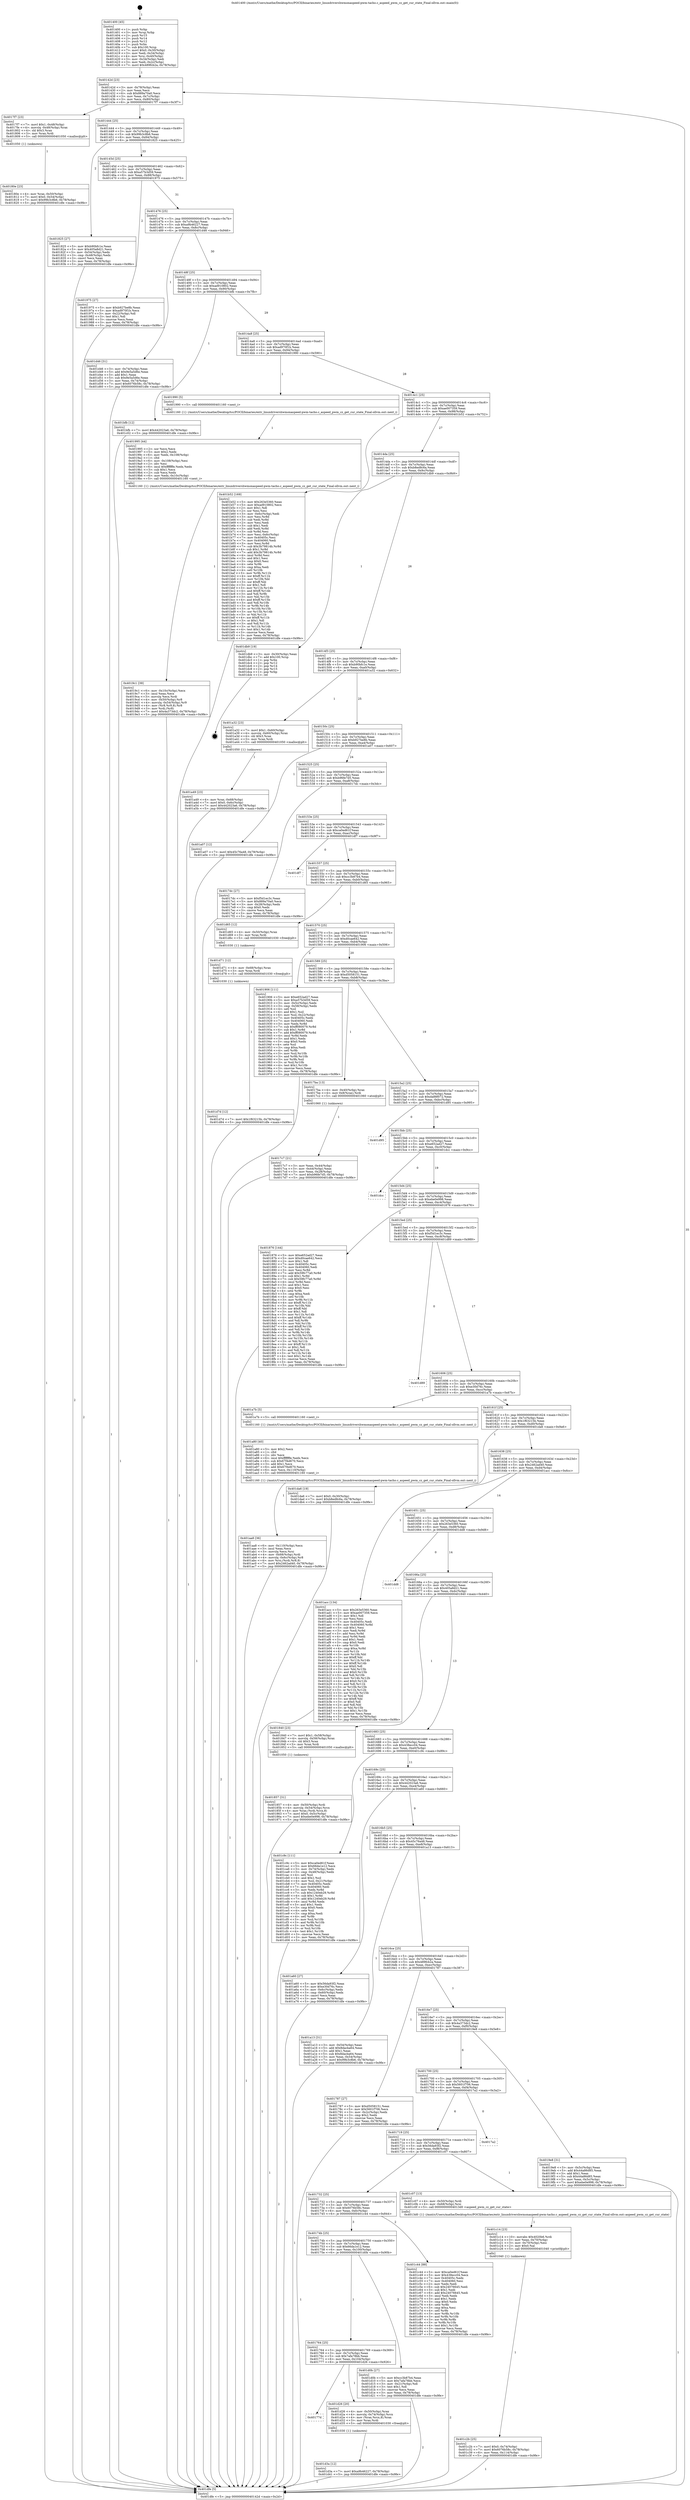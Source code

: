 digraph "0x401400" {
  label = "0x401400 (/mnt/c/Users/mathe/Desktop/tcc/POCII/binaries/extr_linuxdrivershwmonaspeed-pwm-tacho.c_aspeed_pwm_cz_get_cur_state_Final-ollvm.out::main(0))"
  labelloc = "t"
  node[shape=record]

  Entry [label="",width=0.3,height=0.3,shape=circle,fillcolor=black,style=filled]
  "0x40142d" [label="{
     0x40142d [23]\l
     | [instrs]\l
     &nbsp;&nbsp;0x40142d \<+3\>: mov -0x78(%rbp),%eax\l
     &nbsp;&nbsp;0x401430 \<+2\>: mov %eax,%ecx\l
     &nbsp;&nbsp;0x401432 \<+6\>: sub $0x889a70a0,%ecx\l
     &nbsp;&nbsp;0x401438 \<+3\>: mov %eax,-0x7c(%rbp)\l
     &nbsp;&nbsp;0x40143b \<+3\>: mov %ecx,-0x80(%rbp)\l
     &nbsp;&nbsp;0x40143e \<+6\>: je 00000000004017f7 \<main+0x3f7\>\l
  }"]
  "0x4017f7" [label="{
     0x4017f7 [23]\l
     | [instrs]\l
     &nbsp;&nbsp;0x4017f7 \<+7\>: movl $0x1,-0x48(%rbp)\l
     &nbsp;&nbsp;0x4017fe \<+4\>: movslq -0x48(%rbp),%rax\l
     &nbsp;&nbsp;0x401802 \<+4\>: shl $0x3,%rax\l
     &nbsp;&nbsp;0x401806 \<+3\>: mov %rax,%rdi\l
     &nbsp;&nbsp;0x401809 \<+5\>: call 0000000000401050 \<malloc@plt\>\l
     | [calls]\l
     &nbsp;&nbsp;0x401050 \{1\} (unknown)\l
  }"]
  "0x401444" [label="{
     0x401444 [25]\l
     | [instrs]\l
     &nbsp;&nbsp;0x401444 \<+5\>: jmp 0000000000401449 \<main+0x49\>\l
     &nbsp;&nbsp;0x401449 \<+3\>: mov -0x7c(%rbp),%eax\l
     &nbsp;&nbsp;0x40144c \<+5\>: sub $0x99b3c8b6,%eax\l
     &nbsp;&nbsp;0x401451 \<+6\>: mov %eax,-0x84(%rbp)\l
     &nbsp;&nbsp;0x401457 \<+6\>: je 0000000000401825 \<main+0x425\>\l
  }"]
  Exit [label="",width=0.3,height=0.3,shape=circle,fillcolor=black,style=filled,peripheries=2]
  "0x401825" [label="{
     0x401825 [27]\l
     | [instrs]\l
     &nbsp;&nbsp;0x401825 \<+5\>: mov $0xb90bfc1e,%eax\l
     &nbsp;&nbsp;0x40182a \<+5\>: mov $0x405a8d21,%ecx\l
     &nbsp;&nbsp;0x40182f \<+3\>: mov -0x54(%rbp),%edx\l
     &nbsp;&nbsp;0x401832 \<+3\>: cmp -0x48(%rbp),%edx\l
     &nbsp;&nbsp;0x401835 \<+3\>: cmovl %ecx,%eax\l
     &nbsp;&nbsp;0x401838 \<+3\>: mov %eax,-0x78(%rbp)\l
     &nbsp;&nbsp;0x40183b \<+5\>: jmp 0000000000401dfe \<main+0x9fe\>\l
  }"]
  "0x40145d" [label="{
     0x40145d [25]\l
     | [instrs]\l
     &nbsp;&nbsp;0x40145d \<+5\>: jmp 0000000000401462 \<main+0x62\>\l
     &nbsp;&nbsp;0x401462 \<+3\>: mov -0x7c(%rbp),%eax\l
     &nbsp;&nbsp;0x401465 \<+5\>: sub $0xa57b3d59,%eax\l
     &nbsp;&nbsp;0x40146a \<+6\>: mov %eax,-0x88(%rbp)\l
     &nbsp;&nbsp;0x401470 \<+6\>: je 0000000000401975 \<main+0x575\>\l
  }"]
  "0x401d7d" [label="{
     0x401d7d [12]\l
     | [instrs]\l
     &nbsp;&nbsp;0x401d7d \<+7\>: movl $0x1f63215b,-0x78(%rbp)\l
     &nbsp;&nbsp;0x401d84 \<+5\>: jmp 0000000000401dfe \<main+0x9fe\>\l
  }"]
  "0x401975" [label="{
     0x401975 [27]\l
     | [instrs]\l
     &nbsp;&nbsp;0x401975 \<+5\>: mov $0xb927be8b,%eax\l
     &nbsp;&nbsp;0x40197a \<+5\>: mov $0xad970f1b,%ecx\l
     &nbsp;&nbsp;0x40197f \<+3\>: mov -0x22(%rbp),%dl\l
     &nbsp;&nbsp;0x401982 \<+3\>: test $0x1,%dl\l
     &nbsp;&nbsp;0x401985 \<+3\>: cmovne %ecx,%eax\l
     &nbsp;&nbsp;0x401988 \<+3\>: mov %eax,-0x78(%rbp)\l
     &nbsp;&nbsp;0x40198b \<+5\>: jmp 0000000000401dfe \<main+0x9fe\>\l
  }"]
  "0x401476" [label="{
     0x401476 [25]\l
     | [instrs]\l
     &nbsp;&nbsp;0x401476 \<+5\>: jmp 000000000040147b \<main+0x7b\>\l
     &nbsp;&nbsp;0x40147b \<+3\>: mov -0x7c(%rbp),%eax\l
     &nbsp;&nbsp;0x40147e \<+5\>: sub $0xa9b46227,%eax\l
     &nbsp;&nbsp;0x401483 \<+6\>: mov %eax,-0x8c(%rbp)\l
     &nbsp;&nbsp;0x401489 \<+6\>: je 0000000000401d46 \<main+0x946\>\l
  }"]
  "0x401d71" [label="{
     0x401d71 [12]\l
     | [instrs]\l
     &nbsp;&nbsp;0x401d71 \<+4\>: mov -0x68(%rbp),%rax\l
     &nbsp;&nbsp;0x401d75 \<+3\>: mov %rax,%rdi\l
     &nbsp;&nbsp;0x401d78 \<+5\>: call 0000000000401030 \<free@plt\>\l
     | [calls]\l
     &nbsp;&nbsp;0x401030 \{1\} (unknown)\l
  }"]
  "0x401d46" [label="{
     0x401d46 [31]\l
     | [instrs]\l
     &nbsp;&nbsp;0x401d46 \<+3\>: mov -0x74(%rbp),%eax\l
     &nbsp;&nbsp;0x401d49 \<+5\>: add $0x9e5a5d6e,%eax\l
     &nbsp;&nbsp;0x401d4e \<+3\>: add $0x1,%eax\l
     &nbsp;&nbsp;0x401d51 \<+5\>: sub $0x9e5a5d6e,%eax\l
     &nbsp;&nbsp;0x401d56 \<+3\>: mov %eax,-0x74(%rbp)\l
     &nbsp;&nbsp;0x401d59 \<+7\>: movl $0x6076b58c,-0x78(%rbp)\l
     &nbsp;&nbsp;0x401d60 \<+5\>: jmp 0000000000401dfe \<main+0x9fe\>\l
  }"]
  "0x40148f" [label="{
     0x40148f [25]\l
     | [instrs]\l
     &nbsp;&nbsp;0x40148f \<+5\>: jmp 0000000000401494 \<main+0x94\>\l
     &nbsp;&nbsp;0x401494 \<+3\>: mov -0x7c(%rbp),%eax\l
     &nbsp;&nbsp;0x401497 \<+5\>: sub $0xad910802,%eax\l
     &nbsp;&nbsp;0x40149c \<+6\>: mov %eax,-0x90(%rbp)\l
     &nbsp;&nbsp;0x4014a2 \<+6\>: je 0000000000401bfb \<main+0x7fb\>\l
  }"]
  "0x401d3a" [label="{
     0x401d3a [12]\l
     | [instrs]\l
     &nbsp;&nbsp;0x401d3a \<+7\>: movl $0xa9b46227,-0x78(%rbp)\l
     &nbsp;&nbsp;0x401d41 \<+5\>: jmp 0000000000401dfe \<main+0x9fe\>\l
  }"]
  "0x401bfb" [label="{
     0x401bfb [12]\l
     | [instrs]\l
     &nbsp;&nbsp;0x401bfb \<+7\>: movl $0x442023a6,-0x78(%rbp)\l
     &nbsp;&nbsp;0x401c02 \<+5\>: jmp 0000000000401dfe \<main+0x9fe\>\l
  }"]
  "0x4014a8" [label="{
     0x4014a8 [25]\l
     | [instrs]\l
     &nbsp;&nbsp;0x4014a8 \<+5\>: jmp 00000000004014ad \<main+0xad\>\l
     &nbsp;&nbsp;0x4014ad \<+3\>: mov -0x7c(%rbp),%eax\l
     &nbsp;&nbsp;0x4014b0 \<+5\>: sub $0xad970f1b,%eax\l
     &nbsp;&nbsp;0x4014b5 \<+6\>: mov %eax,-0x94(%rbp)\l
     &nbsp;&nbsp;0x4014bb \<+6\>: je 0000000000401990 \<main+0x590\>\l
  }"]
  "0x40177d" [label="{
     0x40177d\l
  }", style=dashed]
  "0x401990" [label="{
     0x401990 [5]\l
     | [instrs]\l
     &nbsp;&nbsp;0x401990 \<+5\>: call 0000000000401160 \<next_i\>\l
     | [calls]\l
     &nbsp;&nbsp;0x401160 \{1\} (/mnt/c/Users/mathe/Desktop/tcc/POCII/binaries/extr_linuxdrivershwmonaspeed-pwm-tacho.c_aspeed_pwm_cz_get_cur_state_Final-ollvm.out::next_i)\l
  }"]
  "0x4014c1" [label="{
     0x4014c1 [25]\l
     | [instrs]\l
     &nbsp;&nbsp;0x4014c1 \<+5\>: jmp 00000000004014c6 \<main+0xc6\>\l
     &nbsp;&nbsp;0x4014c6 \<+3\>: mov -0x7c(%rbp),%eax\l
     &nbsp;&nbsp;0x4014c9 \<+5\>: sub $0xae007359,%eax\l
     &nbsp;&nbsp;0x4014ce \<+6\>: mov %eax,-0x98(%rbp)\l
     &nbsp;&nbsp;0x4014d4 \<+6\>: je 0000000000401b52 \<main+0x752\>\l
  }"]
  "0x401d26" [label="{
     0x401d26 [20]\l
     | [instrs]\l
     &nbsp;&nbsp;0x401d26 \<+4\>: mov -0x50(%rbp),%rax\l
     &nbsp;&nbsp;0x401d2a \<+4\>: movslq -0x74(%rbp),%rcx\l
     &nbsp;&nbsp;0x401d2e \<+4\>: mov (%rax,%rcx,8),%rax\l
     &nbsp;&nbsp;0x401d32 \<+3\>: mov %rax,%rdi\l
     &nbsp;&nbsp;0x401d35 \<+5\>: call 0000000000401030 \<free@plt\>\l
     | [calls]\l
     &nbsp;&nbsp;0x401030 \{1\} (unknown)\l
  }"]
  "0x401b52" [label="{
     0x401b52 [169]\l
     | [instrs]\l
     &nbsp;&nbsp;0x401b52 \<+5\>: mov $0x263e5360,%eax\l
     &nbsp;&nbsp;0x401b57 \<+5\>: mov $0xad910802,%ecx\l
     &nbsp;&nbsp;0x401b5c \<+2\>: mov $0x1,%dl\l
     &nbsp;&nbsp;0x401b5e \<+2\>: xor %esi,%esi\l
     &nbsp;&nbsp;0x401b60 \<+3\>: mov -0x6c(%rbp),%edi\l
     &nbsp;&nbsp;0x401b63 \<+3\>: mov %esi,%r8d\l
     &nbsp;&nbsp;0x401b66 \<+3\>: sub %edi,%r8d\l
     &nbsp;&nbsp;0x401b69 \<+2\>: mov %esi,%edi\l
     &nbsp;&nbsp;0x401b6b \<+3\>: sub $0x1,%edi\l
     &nbsp;&nbsp;0x401b6e \<+3\>: add %edi,%r8d\l
     &nbsp;&nbsp;0x401b71 \<+3\>: sub %r8d,%esi\l
     &nbsp;&nbsp;0x401b74 \<+3\>: mov %esi,-0x6c(%rbp)\l
     &nbsp;&nbsp;0x401b77 \<+7\>: mov 0x40405c,%esi\l
     &nbsp;&nbsp;0x401b7e \<+7\>: mov 0x404060,%edi\l
     &nbsp;&nbsp;0x401b85 \<+3\>: mov %esi,%r8d\l
     &nbsp;&nbsp;0x401b88 \<+7\>: sub $0x3b79814b,%r8d\l
     &nbsp;&nbsp;0x401b8f \<+4\>: sub $0x1,%r8d\l
     &nbsp;&nbsp;0x401b93 \<+7\>: add $0x3b79814b,%r8d\l
     &nbsp;&nbsp;0x401b9a \<+4\>: imul %r8d,%esi\l
     &nbsp;&nbsp;0x401b9e \<+3\>: and $0x1,%esi\l
     &nbsp;&nbsp;0x401ba1 \<+3\>: cmp $0x0,%esi\l
     &nbsp;&nbsp;0x401ba4 \<+4\>: sete %r9b\l
     &nbsp;&nbsp;0x401ba8 \<+3\>: cmp $0xa,%edi\l
     &nbsp;&nbsp;0x401bab \<+4\>: setl %r10b\l
     &nbsp;&nbsp;0x401baf \<+3\>: mov %r9b,%r11b\l
     &nbsp;&nbsp;0x401bb2 \<+4\>: xor $0xff,%r11b\l
     &nbsp;&nbsp;0x401bb6 \<+3\>: mov %r10b,%bl\l
     &nbsp;&nbsp;0x401bb9 \<+3\>: xor $0xff,%bl\l
     &nbsp;&nbsp;0x401bbc \<+3\>: xor $0x1,%dl\l
     &nbsp;&nbsp;0x401bbf \<+3\>: mov %r11b,%r14b\l
     &nbsp;&nbsp;0x401bc2 \<+4\>: and $0xff,%r14b\l
     &nbsp;&nbsp;0x401bc6 \<+3\>: and %dl,%r9b\l
     &nbsp;&nbsp;0x401bc9 \<+3\>: mov %bl,%r15b\l
     &nbsp;&nbsp;0x401bcc \<+4\>: and $0xff,%r15b\l
     &nbsp;&nbsp;0x401bd0 \<+3\>: and %dl,%r10b\l
     &nbsp;&nbsp;0x401bd3 \<+3\>: or %r9b,%r14b\l
     &nbsp;&nbsp;0x401bd6 \<+3\>: or %r10b,%r15b\l
     &nbsp;&nbsp;0x401bd9 \<+3\>: xor %r15b,%r14b\l
     &nbsp;&nbsp;0x401bdc \<+3\>: or %bl,%r11b\l
     &nbsp;&nbsp;0x401bdf \<+4\>: xor $0xff,%r11b\l
     &nbsp;&nbsp;0x401be3 \<+3\>: or $0x1,%dl\l
     &nbsp;&nbsp;0x401be6 \<+3\>: and %dl,%r11b\l
     &nbsp;&nbsp;0x401be9 \<+3\>: or %r11b,%r14b\l
     &nbsp;&nbsp;0x401bec \<+4\>: test $0x1,%r14b\l
     &nbsp;&nbsp;0x401bf0 \<+3\>: cmovne %ecx,%eax\l
     &nbsp;&nbsp;0x401bf3 \<+3\>: mov %eax,-0x78(%rbp)\l
     &nbsp;&nbsp;0x401bf6 \<+5\>: jmp 0000000000401dfe \<main+0x9fe\>\l
  }"]
  "0x4014da" [label="{
     0x4014da [25]\l
     | [instrs]\l
     &nbsp;&nbsp;0x4014da \<+5\>: jmp 00000000004014df \<main+0xdf\>\l
     &nbsp;&nbsp;0x4014df \<+3\>: mov -0x7c(%rbp),%eax\l
     &nbsp;&nbsp;0x4014e2 \<+5\>: sub $0xb8ed8c6a,%eax\l
     &nbsp;&nbsp;0x4014e7 \<+6\>: mov %eax,-0x9c(%rbp)\l
     &nbsp;&nbsp;0x4014ed \<+6\>: je 0000000000401db9 \<main+0x9b9\>\l
  }"]
  "0x401764" [label="{
     0x401764 [25]\l
     | [instrs]\l
     &nbsp;&nbsp;0x401764 \<+5\>: jmp 0000000000401769 \<main+0x369\>\l
     &nbsp;&nbsp;0x401769 \<+3\>: mov -0x7c(%rbp),%eax\l
     &nbsp;&nbsp;0x40176c \<+5\>: sub $0x7afa78bb,%eax\l
     &nbsp;&nbsp;0x401771 \<+6\>: mov %eax,-0x104(%rbp)\l
     &nbsp;&nbsp;0x401777 \<+6\>: je 0000000000401d26 \<main+0x926\>\l
  }"]
  "0x401db9" [label="{
     0x401db9 [19]\l
     | [instrs]\l
     &nbsp;&nbsp;0x401db9 \<+3\>: mov -0x30(%rbp),%eax\l
     &nbsp;&nbsp;0x401dbc \<+7\>: add $0x100,%rsp\l
     &nbsp;&nbsp;0x401dc3 \<+1\>: pop %rbx\l
     &nbsp;&nbsp;0x401dc4 \<+2\>: pop %r12\l
     &nbsp;&nbsp;0x401dc6 \<+2\>: pop %r14\l
     &nbsp;&nbsp;0x401dc8 \<+2\>: pop %r15\l
     &nbsp;&nbsp;0x401dca \<+1\>: pop %rbp\l
     &nbsp;&nbsp;0x401dcb \<+1\>: ret\l
  }"]
  "0x4014f3" [label="{
     0x4014f3 [25]\l
     | [instrs]\l
     &nbsp;&nbsp;0x4014f3 \<+5\>: jmp 00000000004014f8 \<main+0xf8\>\l
     &nbsp;&nbsp;0x4014f8 \<+3\>: mov -0x7c(%rbp),%eax\l
     &nbsp;&nbsp;0x4014fb \<+5\>: sub $0xb90bfc1e,%eax\l
     &nbsp;&nbsp;0x401500 \<+6\>: mov %eax,-0xa0(%rbp)\l
     &nbsp;&nbsp;0x401506 \<+6\>: je 0000000000401a32 \<main+0x632\>\l
  }"]
  "0x401d0b" [label="{
     0x401d0b [27]\l
     | [instrs]\l
     &nbsp;&nbsp;0x401d0b \<+5\>: mov $0xcc3b87b4,%eax\l
     &nbsp;&nbsp;0x401d10 \<+5\>: mov $0x7afa78bb,%ecx\l
     &nbsp;&nbsp;0x401d15 \<+3\>: mov -0x21(%rbp),%dl\l
     &nbsp;&nbsp;0x401d18 \<+3\>: test $0x1,%dl\l
     &nbsp;&nbsp;0x401d1b \<+3\>: cmovne %ecx,%eax\l
     &nbsp;&nbsp;0x401d1e \<+3\>: mov %eax,-0x78(%rbp)\l
     &nbsp;&nbsp;0x401d21 \<+5\>: jmp 0000000000401dfe \<main+0x9fe\>\l
  }"]
  "0x401a32" [label="{
     0x401a32 [23]\l
     | [instrs]\l
     &nbsp;&nbsp;0x401a32 \<+7\>: movl $0x1,-0x60(%rbp)\l
     &nbsp;&nbsp;0x401a39 \<+4\>: movslq -0x60(%rbp),%rax\l
     &nbsp;&nbsp;0x401a3d \<+4\>: shl $0x3,%rax\l
     &nbsp;&nbsp;0x401a41 \<+3\>: mov %rax,%rdi\l
     &nbsp;&nbsp;0x401a44 \<+5\>: call 0000000000401050 \<malloc@plt\>\l
     | [calls]\l
     &nbsp;&nbsp;0x401050 \{1\} (unknown)\l
  }"]
  "0x40150c" [label="{
     0x40150c [25]\l
     | [instrs]\l
     &nbsp;&nbsp;0x40150c \<+5\>: jmp 0000000000401511 \<main+0x111\>\l
     &nbsp;&nbsp;0x401511 \<+3\>: mov -0x7c(%rbp),%eax\l
     &nbsp;&nbsp;0x401514 \<+5\>: sub $0xb927be8b,%eax\l
     &nbsp;&nbsp;0x401519 \<+6\>: mov %eax,-0xa4(%rbp)\l
     &nbsp;&nbsp;0x40151f \<+6\>: je 0000000000401a07 \<main+0x607\>\l
  }"]
  "0x40174b" [label="{
     0x40174b [25]\l
     | [instrs]\l
     &nbsp;&nbsp;0x40174b \<+5\>: jmp 0000000000401750 \<main+0x350\>\l
     &nbsp;&nbsp;0x401750 \<+3\>: mov -0x7c(%rbp),%eax\l
     &nbsp;&nbsp;0x401753 \<+5\>: sub $0x66da1e12,%eax\l
     &nbsp;&nbsp;0x401758 \<+6\>: mov %eax,-0x100(%rbp)\l
     &nbsp;&nbsp;0x40175e \<+6\>: je 0000000000401d0b \<main+0x90b\>\l
  }"]
  "0x401a07" [label="{
     0x401a07 [12]\l
     | [instrs]\l
     &nbsp;&nbsp;0x401a07 \<+7\>: movl $0x45c76a48,-0x78(%rbp)\l
     &nbsp;&nbsp;0x401a0e \<+5\>: jmp 0000000000401dfe \<main+0x9fe\>\l
  }"]
  "0x401525" [label="{
     0x401525 [25]\l
     | [instrs]\l
     &nbsp;&nbsp;0x401525 \<+5\>: jmp 000000000040152a \<main+0x12a\>\l
     &nbsp;&nbsp;0x40152a \<+3\>: mov -0x7c(%rbp),%eax\l
     &nbsp;&nbsp;0x40152d \<+5\>: sub $0xb96fe7d5,%eax\l
     &nbsp;&nbsp;0x401532 \<+6\>: mov %eax,-0xa8(%rbp)\l
     &nbsp;&nbsp;0x401538 \<+6\>: je 00000000004017dc \<main+0x3dc\>\l
  }"]
  "0x401c44" [label="{
     0x401c44 [88]\l
     | [instrs]\l
     &nbsp;&nbsp;0x401c44 \<+5\>: mov $0xca0ed61f,%eax\l
     &nbsp;&nbsp;0x401c49 \<+5\>: mov $0x438ecc04,%ecx\l
     &nbsp;&nbsp;0x401c4e \<+7\>: mov 0x40405c,%edx\l
     &nbsp;&nbsp;0x401c55 \<+7\>: mov 0x404060,%esi\l
     &nbsp;&nbsp;0x401c5c \<+2\>: mov %edx,%edi\l
     &nbsp;&nbsp;0x401c5e \<+6\>: sub $0x24076645,%edi\l
     &nbsp;&nbsp;0x401c64 \<+3\>: sub $0x1,%edi\l
     &nbsp;&nbsp;0x401c67 \<+6\>: add $0x24076645,%edi\l
     &nbsp;&nbsp;0x401c6d \<+3\>: imul %edi,%edx\l
     &nbsp;&nbsp;0x401c70 \<+3\>: and $0x1,%edx\l
     &nbsp;&nbsp;0x401c73 \<+3\>: cmp $0x0,%edx\l
     &nbsp;&nbsp;0x401c76 \<+4\>: sete %r8b\l
     &nbsp;&nbsp;0x401c7a \<+3\>: cmp $0xa,%esi\l
     &nbsp;&nbsp;0x401c7d \<+4\>: setl %r9b\l
     &nbsp;&nbsp;0x401c81 \<+3\>: mov %r8b,%r10b\l
     &nbsp;&nbsp;0x401c84 \<+3\>: and %r9b,%r10b\l
     &nbsp;&nbsp;0x401c87 \<+3\>: xor %r9b,%r8b\l
     &nbsp;&nbsp;0x401c8a \<+3\>: or %r8b,%r10b\l
     &nbsp;&nbsp;0x401c8d \<+4\>: test $0x1,%r10b\l
     &nbsp;&nbsp;0x401c91 \<+3\>: cmovne %ecx,%eax\l
     &nbsp;&nbsp;0x401c94 \<+3\>: mov %eax,-0x78(%rbp)\l
     &nbsp;&nbsp;0x401c97 \<+5\>: jmp 0000000000401dfe \<main+0x9fe\>\l
  }"]
  "0x4017dc" [label="{
     0x4017dc [27]\l
     | [instrs]\l
     &nbsp;&nbsp;0x4017dc \<+5\>: mov $0xf5d1ec3c,%eax\l
     &nbsp;&nbsp;0x4017e1 \<+5\>: mov $0x889a70a0,%ecx\l
     &nbsp;&nbsp;0x4017e6 \<+3\>: mov -0x28(%rbp),%edx\l
     &nbsp;&nbsp;0x4017e9 \<+3\>: cmp $0x0,%edx\l
     &nbsp;&nbsp;0x4017ec \<+3\>: cmove %ecx,%eax\l
     &nbsp;&nbsp;0x4017ef \<+3\>: mov %eax,-0x78(%rbp)\l
     &nbsp;&nbsp;0x4017f2 \<+5\>: jmp 0000000000401dfe \<main+0x9fe\>\l
  }"]
  "0x40153e" [label="{
     0x40153e [25]\l
     | [instrs]\l
     &nbsp;&nbsp;0x40153e \<+5\>: jmp 0000000000401543 \<main+0x143\>\l
     &nbsp;&nbsp;0x401543 \<+3\>: mov -0x7c(%rbp),%eax\l
     &nbsp;&nbsp;0x401546 \<+5\>: sub $0xca0ed61f,%eax\l
     &nbsp;&nbsp;0x40154b \<+6\>: mov %eax,-0xac(%rbp)\l
     &nbsp;&nbsp;0x401551 \<+6\>: je 0000000000401df7 \<main+0x9f7\>\l
  }"]
  "0x401c2b" [label="{
     0x401c2b [25]\l
     | [instrs]\l
     &nbsp;&nbsp;0x401c2b \<+7\>: movl $0x0,-0x74(%rbp)\l
     &nbsp;&nbsp;0x401c32 \<+7\>: movl $0x6076b58c,-0x78(%rbp)\l
     &nbsp;&nbsp;0x401c39 \<+6\>: mov %eax,-0x114(%rbp)\l
     &nbsp;&nbsp;0x401c3f \<+5\>: jmp 0000000000401dfe \<main+0x9fe\>\l
  }"]
  "0x401df7" [label="{
     0x401df7\l
  }", style=dashed]
  "0x401557" [label="{
     0x401557 [25]\l
     | [instrs]\l
     &nbsp;&nbsp;0x401557 \<+5\>: jmp 000000000040155c \<main+0x15c\>\l
     &nbsp;&nbsp;0x40155c \<+3\>: mov -0x7c(%rbp),%eax\l
     &nbsp;&nbsp;0x40155f \<+5\>: sub $0xcc3b87b4,%eax\l
     &nbsp;&nbsp;0x401564 \<+6\>: mov %eax,-0xb0(%rbp)\l
     &nbsp;&nbsp;0x40156a \<+6\>: je 0000000000401d65 \<main+0x965\>\l
  }"]
  "0x401c14" [label="{
     0x401c14 [23]\l
     | [instrs]\l
     &nbsp;&nbsp;0x401c14 \<+10\>: movabs $0x4020b6,%rdi\l
     &nbsp;&nbsp;0x401c1e \<+3\>: mov %eax,-0x70(%rbp)\l
     &nbsp;&nbsp;0x401c21 \<+3\>: mov -0x70(%rbp),%esi\l
     &nbsp;&nbsp;0x401c24 \<+2\>: mov $0x0,%al\l
     &nbsp;&nbsp;0x401c26 \<+5\>: call 0000000000401040 \<printf@plt\>\l
     | [calls]\l
     &nbsp;&nbsp;0x401040 \{1\} (unknown)\l
  }"]
  "0x401d65" [label="{
     0x401d65 [12]\l
     | [instrs]\l
     &nbsp;&nbsp;0x401d65 \<+4\>: mov -0x50(%rbp),%rax\l
     &nbsp;&nbsp;0x401d69 \<+3\>: mov %rax,%rdi\l
     &nbsp;&nbsp;0x401d6c \<+5\>: call 0000000000401030 \<free@plt\>\l
     | [calls]\l
     &nbsp;&nbsp;0x401030 \{1\} (unknown)\l
  }"]
  "0x401570" [label="{
     0x401570 [25]\l
     | [instrs]\l
     &nbsp;&nbsp;0x401570 \<+5\>: jmp 0000000000401575 \<main+0x175\>\l
     &nbsp;&nbsp;0x401575 \<+3\>: mov -0x7c(%rbp),%eax\l
     &nbsp;&nbsp;0x401578 \<+5\>: sub $0xd0cae642,%eax\l
     &nbsp;&nbsp;0x40157d \<+6\>: mov %eax,-0xb4(%rbp)\l
     &nbsp;&nbsp;0x401583 \<+6\>: je 0000000000401906 \<main+0x506\>\l
  }"]
  "0x401732" [label="{
     0x401732 [25]\l
     | [instrs]\l
     &nbsp;&nbsp;0x401732 \<+5\>: jmp 0000000000401737 \<main+0x337\>\l
     &nbsp;&nbsp;0x401737 \<+3\>: mov -0x7c(%rbp),%eax\l
     &nbsp;&nbsp;0x40173a \<+5\>: sub $0x6076b58c,%eax\l
     &nbsp;&nbsp;0x40173f \<+6\>: mov %eax,-0xfc(%rbp)\l
     &nbsp;&nbsp;0x401745 \<+6\>: je 0000000000401c44 \<main+0x844\>\l
  }"]
  "0x401906" [label="{
     0x401906 [111]\l
     | [instrs]\l
     &nbsp;&nbsp;0x401906 \<+5\>: mov $0xe652ad27,%eax\l
     &nbsp;&nbsp;0x40190b \<+5\>: mov $0xa57b3d59,%ecx\l
     &nbsp;&nbsp;0x401910 \<+3\>: mov -0x5c(%rbp),%edx\l
     &nbsp;&nbsp;0x401913 \<+3\>: cmp -0x58(%rbp),%edx\l
     &nbsp;&nbsp;0x401916 \<+4\>: setl %sil\l
     &nbsp;&nbsp;0x40191a \<+4\>: and $0x1,%sil\l
     &nbsp;&nbsp;0x40191e \<+4\>: mov %sil,-0x22(%rbp)\l
     &nbsp;&nbsp;0x401922 \<+7\>: mov 0x40405c,%edx\l
     &nbsp;&nbsp;0x401929 \<+7\>: mov 0x404060,%edi\l
     &nbsp;&nbsp;0x401930 \<+3\>: mov %edx,%r8d\l
     &nbsp;&nbsp;0x401933 \<+7\>: sub $0xff080079,%r8d\l
     &nbsp;&nbsp;0x40193a \<+4\>: sub $0x1,%r8d\l
     &nbsp;&nbsp;0x40193e \<+7\>: add $0xff080079,%r8d\l
     &nbsp;&nbsp;0x401945 \<+4\>: imul %r8d,%edx\l
     &nbsp;&nbsp;0x401949 \<+3\>: and $0x1,%edx\l
     &nbsp;&nbsp;0x40194c \<+3\>: cmp $0x0,%edx\l
     &nbsp;&nbsp;0x40194f \<+4\>: sete %sil\l
     &nbsp;&nbsp;0x401953 \<+3\>: cmp $0xa,%edi\l
     &nbsp;&nbsp;0x401956 \<+4\>: setl %r9b\l
     &nbsp;&nbsp;0x40195a \<+3\>: mov %sil,%r10b\l
     &nbsp;&nbsp;0x40195d \<+3\>: and %r9b,%r10b\l
     &nbsp;&nbsp;0x401960 \<+3\>: xor %r9b,%sil\l
     &nbsp;&nbsp;0x401963 \<+3\>: or %sil,%r10b\l
     &nbsp;&nbsp;0x401966 \<+4\>: test $0x1,%r10b\l
     &nbsp;&nbsp;0x40196a \<+3\>: cmovne %ecx,%eax\l
     &nbsp;&nbsp;0x40196d \<+3\>: mov %eax,-0x78(%rbp)\l
     &nbsp;&nbsp;0x401970 \<+5\>: jmp 0000000000401dfe \<main+0x9fe\>\l
  }"]
  "0x401589" [label="{
     0x401589 [25]\l
     | [instrs]\l
     &nbsp;&nbsp;0x401589 \<+5\>: jmp 000000000040158e \<main+0x18e\>\l
     &nbsp;&nbsp;0x40158e \<+3\>: mov -0x7c(%rbp),%eax\l
     &nbsp;&nbsp;0x401591 \<+5\>: sub $0xd5058151,%eax\l
     &nbsp;&nbsp;0x401596 \<+6\>: mov %eax,-0xb8(%rbp)\l
     &nbsp;&nbsp;0x40159c \<+6\>: je 00000000004017ba \<main+0x3ba\>\l
  }"]
  "0x401c07" [label="{
     0x401c07 [13]\l
     | [instrs]\l
     &nbsp;&nbsp;0x401c07 \<+4\>: mov -0x50(%rbp),%rdi\l
     &nbsp;&nbsp;0x401c0b \<+4\>: mov -0x68(%rbp),%rsi\l
     &nbsp;&nbsp;0x401c0f \<+5\>: call 00000000004013d0 \<aspeed_pwm_cz_get_cur_state\>\l
     | [calls]\l
     &nbsp;&nbsp;0x4013d0 \{1\} (/mnt/c/Users/mathe/Desktop/tcc/POCII/binaries/extr_linuxdrivershwmonaspeed-pwm-tacho.c_aspeed_pwm_cz_get_cur_state_Final-ollvm.out::aspeed_pwm_cz_get_cur_state)\l
  }"]
  "0x4017ba" [label="{
     0x4017ba [13]\l
     | [instrs]\l
     &nbsp;&nbsp;0x4017ba \<+4\>: mov -0x40(%rbp),%rax\l
     &nbsp;&nbsp;0x4017be \<+4\>: mov 0x8(%rax),%rdi\l
     &nbsp;&nbsp;0x4017c2 \<+5\>: call 0000000000401060 \<atoi@plt\>\l
     | [calls]\l
     &nbsp;&nbsp;0x401060 \{1\} (unknown)\l
  }"]
  "0x4015a2" [label="{
     0x4015a2 [25]\l
     | [instrs]\l
     &nbsp;&nbsp;0x4015a2 \<+5\>: jmp 00000000004015a7 \<main+0x1a7\>\l
     &nbsp;&nbsp;0x4015a7 \<+3\>: mov -0x7c(%rbp),%eax\l
     &nbsp;&nbsp;0x4015aa \<+5\>: sub $0xda88f072,%eax\l
     &nbsp;&nbsp;0x4015af \<+6\>: mov %eax,-0xbc(%rbp)\l
     &nbsp;&nbsp;0x4015b5 \<+6\>: je 0000000000401d95 \<main+0x995\>\l
  }"]
  "0x401719" [label="{
     0x401719 [25]\l
     | [instrs]\l
     &nbsp;&nbsp;0x401719 \<+5\>: jmp 000000000040171e \<main+0x31e\>\l
     &nbsp;&nbsp;0x40171e \<+3\>: mov -0x7c(%rbp),%eax\l
     &nbsp;&nbsp;0x401721 \<+5\>: sub $0x56da93f2,%eax\l
     &nbsp;&nbsp;0x401726 \<+6\>: mov %eax,-0xf8(%rbp)\l
     &nbsp;&nbsp;0x40172c \<+6\>: je 0000000000401c07 \<main+0x807\>\l
  }"]
  "0x401d95" [label="{
     0x401d95\l
  }", style=dashed]
  "0x4015bb" [label="{
     0x4015bb [25]\l
     | [instrs]\l
     &nbsp;&nbsp;0x4015bb \<+5\>: jmp 00000000004015c0 \<main+0x1c0\>\l
     &nbsp;&nbsp;0x4015c0 \<+3\>: mov -0x7c(%rbp),%eax\l
     &nbsp;&nbsp;0x4015c3 \<+5\>: sub $0xe652ad27,%eax\l
     &nbsp;&nbsp;0x4015c8 \<+6\>: mov %eax,-0xc0(%rbp)\l
     &nbsp;&nbsp;0x4015ce \<+6\>: je 0000000000401dcc \<main+0x9cc\>\l
  }"]
  "0x4017a2" [label="{
     0x4017a2\l
  }", style=dashed]
  "0x401dcc" [label="{
     0x401dcc\l
  }", style=dashed]
  "0x4015d4" [label="{
     0x4015d4 [25]\l
     | [instrs]\l
     &nbsp;&nbsp;0x4015d4 \<+5\>: jmp 00000000004015d9 \<main+0x1d9\>\l
     &nbsp;&nbsp;0x4015d9 \<+3\>: mov -0x7c(%rbp),%eax\l
     &nbsp;&nbsp;0x4015dc \<+5\>: sub $0xebe0e998,%eax\l
     &nbsp;&nbsp;0x4015e1 \<+6\>: mov %eax,-0xc4(%rbp)\l
     &nbsp;&nbsp;0x4015e7 \<+6\>: je 0000000000401876 \<main+0x476\>\l
  }"]
  "0x401aa8" [label="{
     0x401aa8 [36]\l
     | [instrs]\l
     &nbsp;&nbsp;0x401aa8 \<+6\>: mov -0x110(%rbp),%ecx\l
     &nbsp;&nbsp;0x401aae \<+3\>: imul %eax,%ecx\l
     &nbsp;&nbsp;0x401ab1 \<+3\>: movslq %ecx,%rsi\l
     &nbsp;&nbsp;0x401ab4 \<+4\>: mov -0x68(%rbp),%rdi\l
     &nbsp;&nbsp;0x401ab8 \<+4\>: movslq -0x6c(%rbp),%r8\l
     &nbsp;&nbsp;0x401abc \<+4\>: mov %rsi,(%rdi,%r8,8)\l
     &nbsp;&nbsp;0x401ac0 \<+7\>: movl $0x2462ad40,-0x78(%rbp)\l
     &nbsp;&nbsp;0x401ac7 \<+5\>: jmp 0000000000401dfe \<main+0x9fe\>\l
  }"]
  "0x401876" [label="{
     0x401876 [144]\l
     | [instrs]\l
     &nbsp;&nbsp;0x401876 \<+5\>: mov $0xe652ad27,%eax\l
     &nbsp;&nbsp;0x40187b \<+5\>: mov $0xd0cae642,%ecx\l
     &nbsp;&nbsp;0x401880 \<+2\>: mov $0x1,%dl\l
     &nbsp;&nbsp;0x401882 \<+7\>: mov 0x40405c,%esi\l
     &nbsp;&nbsp;0x401889 \<+7\>: mov 0x404060,%edi\l
     &nbsp;&nbsp;0x401890 \<+3\>: mov %esi,%r8d\l
     &nbsp;&nbsp;0x401893 \<+7\>: add $0x59fc77a0,%r8d\l
     &nbsp;&nbsp;0x40189a \<+4\>: sub $0x1,%r8d\l
     &nbsp;&nbsp;0x40189e \<+7\>: sub $0x59fc77a0,%r8d\l
     &nbsp;&nbsp;0x4018a5 \<+4\>: imul %r8d,%esi\l
     &nbsp;&nbsp;0x4018a9 \<+3\>: and $0x1,%esi\l
     &nbsp;&nbsp;0x4018ac \<+3\>: cmp $0x0,%esi\l
     &nbsp;&nbsp;0x4018af \<+4\>: sete %r9b\l
     &nbsp;&nbsp;0x4018b3 \<+3\>: cmp $0xa,%edi\l
     &nbsp;&nbsp;0x4018b6 \<+4\>: setl %r10b\l
     &nbsp;&nbsp;0x4018ba \<+3\>: mov %r9b,%r11b\l
     &nbsp;&nbsp;0x4018bd \<+4\>: xor $0xff,%r11b\l
     &nbsp;&nbsp;0x4018c1 \<+3\>: mov %r10b,%bl\l
     &nbsp;&nbsp;0x4018c4 \<+3\>: xor $0xff,%bl\l
     &nbsp;&nbsp;0x4018c7 \<+3\>: xor $0x1,%dl\l
     &nbsp;&nbsp;0x4018ca \<+3\>: mov %r11b,%r14b\l
     &nbsp;&nbsp;0x4018cd \<+4\>: and $0xff,%r14b\l
     &nbsp;&nbsp;0x4018d1 \<+3\>: and %dl,%r9b\l
     &nbsp;&nbsp;0x4018d4 \<+3\>: mov %bl,%r15b\l
     &nbsp;&nbsp;0x4018d7 \<+4\>: and $0xff,%r15b\l
     &nbsp;&nbsp;0x4018db \<+3\>: and %dl,%r10b\l
     &nbsp;&nbsp;0x4018de \<+3\>: or %r9b,%r14b\l
     &nbsp;&nbsp;0x4018e1 \<+3\>: or %r10b,%r15b\l
     &nbsp;&nbsp;0x4018e4 \<+3\>: xor %r15b,%r14b\l
     &nbsp;&nbsp;0x4018e7 \<+3\>: or %bl,%r11b\l
     &nbsp;&nbsp;0x4018ea \<+4\>: xor $0xff,%r11b\l
     &nbsp;&nbsp;0x4018ee \<+3\>: or $0x1,%dl\l
     &nbsp;&nbsp;0x4018f1 \<+3\>: and %dl,%r11b\l
     &nbsp;&nbsp;0x4018f4 \<+3\>: or %r11b,%r14b\l
     &nbsp;&nbsp;0x4018f7 \<+4\>: test $0x1,%r14b\l
     &nbsp;&nbsp;0x4018fb \<+3\>: cmovne %ecx,%eax\l
     &nbsp;&nbsp;0x4018fe \<+3\>: mov %eax,-0x78(%rbp)\l
     &nbsp;&nbsp;0x401901 \<+5\>: jmp 0000000000401dfe \<main+0x9fe\>\l
  }"]
  "0x4015ed" [label="{
     0x4015ed [25]\l
     | [instrs]\l
     &nbsp;&nbsp;0x4015ed \<+5\>: jmp 00000000004015f2 \<main+0x1f2\>\l
     &nbsp;&nbsp;0x4015f2 \<+3\>: mov -0x7c(%rbp),%eax\l
     &nbsp;&nbsp;0x4015f5 \<+5\>: sub $0xf5d1ec3c,%eax\l
     &nbsp;&nbsp;0x4015fa \<+6\>: mov %eax,-0xc8(%rbp)\l
     &nbsp;&nbsp;0x401600 \<+6\>: je 0000000000401d89 \<main+0x989\>\l
  }"]
  "0x401a80" [label="{
     0x401a80 [40]\l
     | [instrs]\l
     &nbsp;&nbsp;0x401a80 \<+5\>: mov $0x2,%ecx\l
     &nbsp;&nbsp;0x401a85 \<+1\>: cltd\l
     &nbsp;&nbsp;0x401a86 \<+2\>: idiv %ecx\l
     &nbsp;&nbsp;0x401a88 \<+6\>: imul $0xfffffffe,%edx,%ecx\l
     &nbsp;&nbsp;0x401a8e \<+6\>: sub $0x67f4d670,%ecx\l
     &nbsp;&nbsp;0x401a94 \<+3\>: add $0x1,%ecx\l
     &nbsp;&nbsp;0x401a97 \<+6\>: add $0x67f4d670,%ecx\l
     &nbsp;&nbsp;0x401a9d \<+6\>: mov %ecx,-0x110(%rbp)\l
     &nbsp;&nbsp;0x401aa3 \<+5\>: call 0000000000401160 \<next_i\>\l
     | [calls]\l
     &nbsp;&nbsp;0x401160 \{1\} (/mnt/c/Users/mathe/Desktop/tcc/POCII/binaries/extr_linuxdrivershwmonaspeed-pwm-tacho.c_aspeed_pwm_cz_get_cur_state_Final-ollvm.out::next_i)\l
  }"]
  "0x401d89" [label="{
     0x401d89\l
  }", style=dashed]
  "0x401606" [label="{
     0x401606 [25]\l
     | [instrs]\l
     &nbsp;&nbsp;0x401606 \<+5\>: jmp 000000000040160b \<main+0x20b\>\l
     &nbsp;&nbsp;0x40160b \<+3\>: mov -0x7c(%rbp),%eax\l
     &nbsp;&nbsp;0x40160e \<+5\>: sub $0xe30d76c,%eax\l
     &nbsp;&nbsp;0x401613 \<+6\>: mov %eax,-0xcc(%rbp)\l
     &nbsp;&nbsp;0x401619 \<+6\>: je 0000000000401a7b \<main+0x67b\>\l
  }"]
  "0x401a49" [label="{
     0x401a49 [23]\l
     | [instrs]\l
     &nbsp;&nbsp;0x401a49 \<+4\>: mov %rax,-0x68(%rbp)\l
     &nbsp;&nbsp;0x401a4d \<+7\>: movl $0x0,-0x6c(%rbp)\l
     &nbsp;&nbsp;0x401a54 \<+7\>: movl $0x442023a6,-0x78(%rbp)\l
     &nbsp;&nbsp;0x401a5b \<+5\>: jmp 0000000000401dfe \<main+0x9fe\>\l
  }"]
  "0x401a7b" [label="{
     0x401a7b [5]\l
     | [instrs]\l
     &nbsp;&nbsp;0x401a7b \<+5\>: call 0000000000401160 \<next_i\>\l
     | [calls]\l
     &nbsp;&nbsp;0x401160 \{1\} (/mnt/c/Users/mathe/Desktop/tcc/POCII/binaries/extr_linuxdrivershwmonaspeed-pwm-tacho.c_aspeed_pwm_cz_get_cur_state_Final-ollvm.out::next_i)\l
  }"]
  "0x40161f" [label="{
     0x40161f [25]\l
     | [instrs]\l
     &nbsp;&nbsp;0x40161f \<+5\>: jmp 0000000000401624 \<main+0x224\>\l
     &nbsp;&nbsp;0x401624 \<+3\>: mov -0x7c(%rbp),%eax\l
     &nbsp;&nbsp;0x401627 \<+5\>: sub $0x1f63215b,%eax\l
     &nbsp;&nbsp;0x40162c \<+6\>: mov %eax,-0xd0(%rbp)\l
     &nbsp;&nbsp;0x401632 \<+6\>: je 0000000000401da6 \<main+0x9a6\>\l
  }"]
  "0x401700" [label="{
     0x401700 [25]\l
     | [instrs]\l
     &nbsp;&nbsp;0x401700 \<+5\>: jmp 0000000000401705 \<main+0x305\>\l
     &nbsp;&nbsp;0x401705 \<+3\>: mov -0x7c(%rbp),%eax\l
     &nbsp;&nbsp;0x401708 \<+5\>: sub $0x5601f706,%eax\l
     &nbsp;&nbsp;0x40170d \<+6\>: mov %eax,-0xf4(%rbp)\l
     &nbsp;&nbsp;0x401713 \<+6\>: je 00000000004017a2 \<main+0x3a2\>\l
  }"]
  "0x401da6" [label="{
     0x401da6 [19]\l
     | [instrs]\l
     &nbsp;&nbsp;0x401da6 \<+7\>: movl $0x0,-0x30(%rbp)\l
     &nbsp;&nbsp;0x401dad \<+7\>: movl $0xb8ed8c6a,-0x78(%rbp)\l
     &nbsp;&nbsp;0x401db4 \<+5\>: jmp 0000000000401dfe \<main+0x9fe\>\l
  }"]
  "0x401638" [label="{
     0x401638 [25]\l
     | [instrs]\l
     &nbsp;&nbsp;0x401638 \<+5\>: jmp 000000000040163d \<main+0x23d\>\l
     &nbsp;&nbsp;0x40163d \<+3\>: mov -0x7c(%rbp),%eax\l
     &nbsp;&nbsp;0x401640 \<+5\>: sub $0x2462ad40,%eax\l
     &nbsp;&nbsp;0x401645 \<+6\>: mov %eax,-0xd4(%rbp)\l
     &nbsp;&nbsp;0x40164b \<+6\>: je 0000000000401acc \<main+0x6cc\>\l
  }"]
  "0x4019e8" [label="{
     0x4019e8 [31]\l
     | [instrs]\l
     &nbsp;&nbsp;0x4019e8 \<+3\>: mov -0x5c(%rbp),%eax\l
     &nbsp;&nbsp;0x4019eb \<+5\>: add $0x44a86d85,%eax\l
     &nbsp;&nbsp;0x4019f0 \<+3\>: add $0x1,%eax\l
     &nbsp;&nbsp;0x4019f3 \<+5\>: sub $0x44a86d85,%eax\l
     &nbsp;&nbsp;0x4019f8 \<+3\>: mov %eax,-0x5c(%rbp)\l
     &nbsp;&nbsp;0x4019fb \<+7\>: movl $0xebe0e998,-0x78(%rbp)\l
     &nbsp;&nbsp;0x401a02 \<+5\>: jmp 0000000000401dfe \<main+0x9fe\>\l
  }"]
  "0x401acc" [label="{
     0x401acc [134]\l
     | [instrs]\l
     &nbsp;&nbsp;0x401acc \<+5\>: mov $0x263e5360,%eax\l
     &nbsp;&nbsp;0x401ad1 \<+5\>: mov $0xae007359,%ecx\l
     &nbsp;&nbsp;0x401ad6 \<+2\>: mov $0x1,%dl\l
     &nbsp;&nbsp;0x401ad8 \<+2\>: xor %esi,%esi\l
     &nbsp;&nbsp;0x401ada \<+7\>: mov 0x40405c,%edi\l
     &nbsp;&nbsp;0x401ae1 \<+8\>: mov 0x404060,%r8d\l
     &nbsp;&nbsp;0x401ae9 \<+3\>: sub $0x1,%esi\l
     &nbsp;&nbsp;0x401aec \<+3\>: mov %edi,%r9d\l
     &nbsp;&nbsp;0x401aef \<+3\>: add %esi,%r9d\l
     &nbsp;&nbsp;0x401af2 \<+4\>: imul %r9d,%edi\l
     &nbsp;&nbsp;0x401af6 \<+3\>: and $0x1,%edi\l
     &nbsp;&nbsp;0x401af9 \<+3\>: cmp $0x0,%edi\l
     &nbsp;&nbsp;0x401afc \<+4\>: sete %r10b\l
     &nbsp;&nbsp;0x401b00 \<+4\>: cmp $0xa,%r8d\l
     &nbsp;&nbsp;0x401b04 \<+4\>: setl %r11b\l
     &nbsp;&nbsp;0x401b08 \<+3\>: mov %r10b,%bl\l
     &nbsp;&nbsp;0x401b0b \<+3\>: xor $0xff,%bl\l
     &nbsp;&nbsp;0x401b0e \<+3\>: mov %r11b,%r14b\l
     &nbsp;&nbsp;0x401b11 \<+4\>: xor $0xff,%r14b\l
     &nbsp;&nbsp;0x401b15 \<+3\>: xor $0x0,%dl\l
     &nbsp;&nbsp;0x401b18 \<+3\>: mov %bl,%r15b\l
     &nbsp;&nbsp;0x401b1b \<+4\>: and $0x0,%r15b\l
     &nbsp;&nbsp;0x401b1f \<+3\>: and %dl,%r10b\l
     &nbsp;&nbsp;0x401b22 \<+3\>: mov %r14b,%r12b\l
     &nbsp;&nbsp;0x401b25 \<+4\>: and $0x0,%r12b\l
     &nbsp;&nbsp;0x401b29 \<+3\>: and %dl,%r11b\l
     &nbsp;&nbsp;0x401b2c \<+3\>: or %r10b,%r15b\l
     &nbsp;&nbsp;0x401b2f \<+3\>: or %r11b,%r12b\l
     &nbsp;&nbsp;0x401b32 \<+3\>: xor %r12b,%r15b\l
     &nbsp;&nbsp;0x401b35 \<+3\>: or %r14b,%bl\l
     &nbsp;&nbsp;0x401b38 \<+3\>: xor $0xff,%bl\l
     &nbsp;&nbsp;0x401b3b \<+3\>: or $0x0,%dl\l
     &nbsp;&nbsp;0x401b3e \<+2\>: and %dl,%bl\l
     &nbsp;&nbsp;0x401b40 \<+3\>: or %bl,%r15b\l
     &nbsp;&nbsp;0x401b43 \<+4\>: test $0x1,%r15b\l
     &nbsp;&nbsp;0x401b47 \<+3\>: cmovne %ecx,%eax\l
     &nbsp;&nbsp;0x401b4a \<+3\>: mov %eax,-0x78(%rbp)\l
     &nbsp;&nbsp;0x401b4d \<+5\>: jmp 0000000000401dfe \<main+0x9fe\>\l
  }"]
  "0x401651" [label="{
     0x401651 [25]\l
     | [instrs]\l
     &nbsp;&nbsp;0x401651 \<+5\>: jmp 0000000000401656 \<main+0x256\>\l
     &nbsp;&nbsp;0x401656 \<+3\>: mov -0x7c(%rbp),%eax\l
     &nbsp;&nbsp;0x401659 \<+5\>: sub $0x263e5360,%eax\l
     &nbsp;&nbsp;0x40165e \<+6\>: mov %eax,-0xd8(%rbp)\l
     &nbsp;&nbsp;0x401664 \<+6\>: je 0000000000401dd8 \<main+0x9d8\>\l
  }"]
  "0x4019c1" [label="{
     0x4019c1 [39]\l
     | [instrs]\l
     &nbsp;&nbsp;0x4019c1 \<+6\>: mov -0x10c(%rbp),%ecx\l
     &nbsp;&nbsp;0x4019c7 \<+3\>: imul %eax,%ecx\l
     &nbsp;&nbsp;0x4019ca \<+3\>: movslq %ecx,%rdi\l
     &nbsp;&nbsp;0x4019cd \<+4\>: mov -0x50(%rbp),%r8\l
     &nbsp;&nbsp;0x4019d1 \<+4\>: movslq -0x54(%rbp),%r9\l
     &nbsp;&nbsp;0x4019d5 \<+4\>: mov (%r8,%r9,8),%r8\l
     &nbsp;&nbsp;0x4019d9 \<+3\>: mov %rdi,(%r8)\l
     &nbsp;&nbsp;0x4019dc \<+7\>: movl $0x4a373dc2,-0x78(%rbp)\l
     &nbsp;&nbsp;0x4019e3 \<+5\>: jmp 0000000000401dfe \<main+0x9fe\>\l
  }"]
  "0x401dd8" [label="{
     0x401dd8\l
  }", style=dashed]
  "0x40166a" [label="{
     0x40166a [25]\l
     | [instrs]\l
     &nbsp;&nbsp;0x40166a \<+5\>: jmp 000000000040166f \<main+0x26f\>\l
     &nbsp;&nbsp;0x40166f \<+3\>: mov -0x7c(%rbp),%eax\l
     &nbsp;&nbsp;0x401672 \<+5\>: sub $0x405a8d21,%eax\l
     &nbsp;&nbsp;0x401677 \<+6\>: mov %eax,-0xdc(%rbp)\l
     &nbsp;&nbsp;0x40167d \<+6\>: je 0000000000401840 \<main+0x440\>\l
  }"]
  "0x401995" [label="{
     0x401995 [44]\l
     | [instrs]\l
     &nbsp;&nbsp;0x401995 \<+2\>: xor %ecx,%ecx\l
     &nbsp;&nbsp;0x401997 \<+5\>: mov $0x2,%edx\l
     &nbsp;&nbsp;0x40199c \<+6\>: mov %edx,-0x108(%rbp)\l
     &nbsp;&nbsp;0x4019a2 \<+1\>: cltd\l
     &nbsp;&nbsp;0x4019a3 \<+6\>: mov -0x108(%rbp),%esi\l
     &nbsp;&nbsp;0x4019a9 \<+2\>: idiv %esi\l
     &nbsp;&nbsp;0x4019ab \<+6\>: imul $0xfffffffe,%edx,%edx\l
     &nbsp;&nbsp;0x4019b1 \<+3\>: sub $0x1,%ecx\l
     &nbsp;&nbsp;0x4019b4 \<+2\>: sub %ecx,%edx\l
     &nbsp;&nbsp;0x4019b6 \<+6\>: mov %edx,-0x10c(%rbp)\l
     &nbsp;&nbsp;0x4019bc \<+5\>: call 0000000000401160 \<next_i\>\l
     | [calls]\l
     &nbsp;&nbsp;0x401160 \{1\} (/mnt/c/Users/mathe/Desktop/tcc/POCII/binaries/extr_linuxdrivershwmonaspeed-pwm-tacho.c_aspeed_pwm_cz_get_cur_state_Final-ollvm.out::next_i)\l
  }"]
  "0x401840" [label="{
     0x401840 [23]\l
     | [instrs]\l
     &nbsp;&nbsp;0x401840 \<+7\>: movl $0x1,-0x58(%rbp)\l
     &nbsp;&nbsp;0x401847 \<+4\>: movslq -0x58(%rbp),%rax\l
     &nbsp;&nbsp;0x40184b \<+4\>: shl $0x3,%rax\l
     &nbsp;&nbsp;0x40184f \<+3\>: mov %rax,%rdi\l
     &nbsp;&nbsp;0x401852 \<+5\>: call 0000000000401050 \<malloc@plt\>\l
     | [calls]\l
     &nbsp;&nbsp;0x401050 \{1\} (unknown)\l
  }"]
  "0x401683" [label="{
     0x401683 [25]\l
     | [instrs]\l
     &nbsp;&nbsp;0x401683 \<+5\>: jmp 0000000000401688 \<main+0x288\>\l
     &nbsp;&nbsp;0x401688 \<+3\>: mov -0x7c(%rbp),%eax\l
     &nbsp;&nbsp;0x40168b \<+5\>: sub $0x438ecc04,%eax\l
     &nbsp;&nbsp;0x401690 \<+6\>: mov %eax,-0xe0(%rbp)\l
     &nbsp;&nbsp;0x401696 \<+6\>: je 0000000000401c9c \<main+0x89c\>\l
  }"]
  "0x401857" [label="{
     0x401857 [31]\l
     | [instrs]\l
     &nbsp;&nbsp;0x401857 \<+4\>: mov -0x50(%rbp),%rdi\l
     &nbsp;&nbsp;0x40185b \<+4\>: movslq -0x54(%rbp),%rcx\l
     &nbsp;&nbsp;0x40185f \<+4\>: mov %rax,(%rdi,%rcx,8)\l
     &nbsp;&nbsp;0x401863 \<+7\>: movl $0x0,-0x5c(%rbp)\l
     &nbsp;&nbsp;0x40186a \<+7\>: movl $0xebe0e998,-0x78(%rbp)\l
     &nbsp;&nbsp;0x401871 \<+5\>: jmp 0000000000401dfe \<main+0x9fe\>\l
  }"]
  "0x401c9c" [label="{
     0x401c9c [111]\l
     | [instrs]\l
     &nbsp;&nbsp;0x401c9c \<+5\>: mov $0xca0ed61f,%eax\l
     &nbsp;&nbsp;0x401ca1 \<+5\>: mov $0x66da1e12,%ecx\l
     &nbsp;&nbsp;0x401ca6 \<+3\>: mov -0x74(%rbp),%edx\l
     &nbsp;&nbsp;0x401ca9 \<+3\>: cmp -0x48(%rbp),%edx\l
     &nbsp;&nbsp;0x401cac \<+4\>: setl %sil\l
     &nbsp;&nbsp;0x401cb0 \<+4\>: and $0x1,%sil\l
     &nbsp;&nbsp;0x401cb4 \<+4\>: mov %sil,-0x21(%rbp)\l
     &nbsp;&nbsp;0x401cb8 \<+7\>: mov 0x40405c,%edx\l
     &nbsp;&nbsp;0x401cbf \<+7\>: mov 0x404060,%edi\l
     &nbsp;&nbsp;0x401cc6 \<+3\>: mov %edx,%r8d\l
     &nbsp;&nbsp;0x401cc9 \<+7\>: sub $0x1240eb29,%r8d\l
     &nbsp;&nbsp;0x401cd0 \<+4\>: sub $0x1,%r8d\l
     &nbsp;&nbsp;0x401cd4 \<+7\>: add $0x1240eb29,%r8d\l
     &nbsp;&nbsp;0x401cdb \<+4\>: imul %r8d,%edx\l
     &nbsp;&nbsp;0x401cdf \<+3\>: and $0x1,%edx\l
     &nbsp;&nbsp;0x401ce2 \<+3\>: cmp $0x0,%edx\l
     &nbsp;&nbsp;0x401ce5 \<+4\>: sete %sil\l
     &nbsp;&nbsp;0x401ce9 \<+3\>: cmp $0xa,%edi\l
     &nbsp;&nbsp;0x401cec \<+4\>: setl %r9b\l
     &nbsp;&nbsp;0x401cf0 \<+3\>: mov %sil,%r10b\l
     &nbsp;&nbsp;0x401cf3 \<+3\>: and %r9b,%r10b\l
     &nbsp;&nbsp;0x401cf6 \<+3\>: xor %r9b,%sil\l
     &nbsp;&nbsp;0x401cf9 \<+3\>: or %sil,%r10b\l
     &nbsp;&nbsp;0x401cfc \<+4\>: test $0x1,%r10b\l
     &nbsp;&nbsp;0x401d00 \<+3\>: cmovne %ecx,%eax\l
     &nbsp;&nbsp;0x401d03 \<+3\>: mov %eax,-0x78(%rbp)\l
     &nbsp;&nbsp;0x401d06 \<+5\>: jmp 0000000000401dfe \<main+0x9fe\>\l
  }"]
  "0x40169c" [label="{
     0x40169c [25]\l
     | [instrs]\l
     &nbsp;&nbsp;0x40169c \<+5\>: jmp 00000000004016a1 \<main+0x2a1\>\l
     &nbsp;&nbsp;0x4016a1 \<+3\>: mov -0x7c(%rbp),%eax\l
     &nbsp;&nbsp;0x4016a4 \<+5\>: sub $0x442023a6,%eax\l
     &nbsp;&nbsp;0x4016a9 \<+6\>: mov %eax,-0xe4(%rbp)\l
     &nbsp;&nbsp;0x4016af \<+6\>: je 0000000000401a60 \<main+0x660\>\l
  }"]
  "0x40180e" [label="{
     0x40180e [23]\l
     | [instrs]\l
     &nbsp;&nbsp;0x40180e \<+4\>: mov %rax,-0x50(%rbp)\l
     &nbsp;&nbsp;0x401812 \<+7\>: movl $0x0,-0x54(%rbp)\l
     &nbsp;&nbsp;0x401819 \<+7\>: movl $0x99b3c8b6,-0x78(%rbp)\l
     &nbsp;&nbsp;0x401820 \<+5\>: jmp 0000000000401dfe \<main+0x9fe\>\l
  }"]
  "0x401a60" [label="{
     0x401a60 [27]\l
     | [instrs]\l
     &nbsp;&nbsp;0x401a60 \<+5\>: mov $0x56da93f2,%eax\l
     &nbsp;&nbsp;0x401a65 \<+5\>: mov $0xe30d76c,%ecx\l
     &nbsp;&nbsp;0x401a6a \<+3\>: mov -0x6c(%rbp),%edx\l
     &nbsp;&nbsp;0x401a6d \<+3\>: cmp -0x60(%rbp),%edx\l
     &nbsp;&nbsp;0x401a70 \<+3\>: cmovl %ecx,%eax\l
     &nbsp;&nbsp;0x401a73 \<+3\>: mov %eax,-0x78(%rbp)\l
     &nbsp;&nbsp;0x401a76 \<+5\>: jmp 0000000000401dfe \<main+0x9fe\>\l
  }"]
  "0x4016b5" [label="{
     0x4016b5 [25]\l
     | [instrs]\l
     &nbsp;&nbsp;0x4016b5 \<+5\>: jmp 00000000004016ba \<main+0x2ba\>\l
     &nbsp;&nbsp;0x4016ba \<+3\>: mov -0x7c(%rbp),%eax\l
     &nbsp;&nbsp;0x4016bd \<+5\>: sub $0x45c76a48,%eax\l
     &nbsp;&nbsp;0x4016c2 \<+6\>: mov %eax,-0xe8(%rbp)\l
     &nbsp;&nbsp;0x4016c8 \<+6\>: je 0000000000401a13 \<main+0x613\>\l
  }"]
  "0x4017c7" [label="{
     0x4017c7 [21]\l
     | [instrs]\l
     &nbsp;&nbsp;0x4017c7 \<+3\>: mov %eax,-0x44(%rbp)\l
     &nbsp;&nbsp;0x4017ca \<+3\>: mov -0x44(%rbp),%eax\l
     &nbsp;&nbsp;0x4017cd \<+3\>: mov %eax,-0x28(%rbp)\l
     &nbsp;&nbsp;0x4017d0 \<+7\>: movl $0xb96fe7d5,-0x78(%rbp)\l
     &nbsp;&nbsp;0x4017d7 \<+5\>: jmp 0000000000401dfe \<main+0x9fe\>\l
  }"]
  "0x401a13" [label="{
     0x401a13 [31]\l
     | [instrs]\l
     &nbsp;&nbsp;0x401a13 \<+3\>: mov -0x54(%rbp),%eax\l
     &nbsp;&nbsp;0x401a16 \<+5\>: add $0x8dacba64,%eax\l
     &nbsp;&nbsp;0x401a1b \<+3\>: add $0x1,%eax\l
     &nbsp;&nbsp;0x401a1e \<+5\>: sub $0x8dacba64,%eax\l
     &nbsp;&nbsp;0x401a23 \<+3\>: mov %eax,-0x54(%rbp)\l
     &nbsp;&nbsp;0x401a26 \<+7\>: movl $0x99b3c8b6,-0x78(%rbp)\l
     &nbsp;&nbsp;0x401a2d \<+5\>: jmp 0000000000401dfe \<main+0x9fe\>\l
  }"]
  "0x4016ce" [label="{
     0x4016ce [25]\l
     | [instrs]\l
     &nbsp;&nbsp;0x4016ce \<+5\>: jmp 00000000004016d3 \<main+0x2d3\>\l
     &nbsp;&nbsp;0x4016d3 \<+3\>: mov -0x7c(%rbp),%eax\l
     &nbsp;&nbsp;0x4016d6 \<+5\>: sub $0x489fcb2a,%eax\l
     &nbsp;&nbsp;0x4016db \<+6\>: mov %eax,-0xec(%rbp)\l
     &nbsp;&nbsp;0x4016e1 \<+6\>: je 0000000000401787 \<main+0x387\>\l
  }"]
  "0x401400" [label="{
     0x401400 [45]\l
     | [instrs]\l
     &nbsp;&nbsp;0x401400 \<+1\>: push %rbp\l
     &nbsp;&nbsp;0x401401 \<+3\>: mov %rsp,%rbp\l
     &nbsp;&nbsp;0x401404 \<+2\>: push %r15\l
     &nbsp;&nbsp;0x401406 \<+2\>: push %r14\l
     &nbsp;&nbsp;0x401408 \<+2\>: push %r12\l
     &nbsp;&nbsp;0x40140a \<+1\>: push %rbx\l
     &nbsp;&nbsp;0x40140b \<+7\>: sub $0x100,%rsp\l
     &nbsp;&nbsp;0x401412 \<+7\>: movl $0x0,-0x30(%rbp)\l
     &nbsp;&nbsp;0x401419 \<+3\>: mov %edi,-0x34(%rbp)\l
     &nbsp;&nbsp;0x40141c \<+4\>: mov %rsi,-0x40(%rbp)\l
     &nbsp;&nbsp;0x401420 \<+3\>: mov -0x34(%rbp),%edi\l
     &nbsp;&nbsp;0x401423 \<+3\>: mov %edi,-0x2c(%rbp)\l
     &nbsp;&nbsp;0x401426 \<+7\>: movl $0x489fcb2a,-0x78(%rbp)\l
  }"]
  "0x401787" [label="{
     0x401787 [27]\l
     | [instrs]\l
     &nbsp;&nbsp;0x401787 \<+5\>: mov $0xd5058151,%eax\l
     &nbsp;&nbsp;0x40178c \<+5\>: mov $0x5601f706,%ecx\l
     &nbsp;&nbsp;0x401791 \<+3\>: mov -0x2c(%rbp),%edx\l
     &nbsp;&nbsp;0x401794 \<+3\>: cmp $0x2,%edx\l
     &nbsp;&nbsp;0x401797 \<+3\>: cmovne %ecx,%eax\l
     &nbsp;&nbsp;0x40179a \<+3\>: mov %eax,-0x78(%rbp)\l
     &nbsp;&nbsp;0x40179d \<+5\>: jmp 0000000000401dfe \<main+0x9fe\>\l
  }"]
  "0x4016e7" [label="{
     0x4016e7 [25]\l
     | [instrs]\l
     &nbsp;&nbsp;0x4016e7 \<+5\>: jmp 00000000004016ec \<main+0x2ec\>\l
     &nbsp;&nbsp;0x4016ec \<+3\>: mov -0x7c(%rbp),%eax\l
     &nbsp;&nbsp;0x4016ef \<+5\>: sub $0x4a373dc2,%eax\l
     &nbsp;&nbsp;0x4016f4 \<+6\>: mov %eax,-0xf0(%rbp)\l
     &nbsp;&nbsp;0x4016fa \<+6\>: je 00000000004019e8 \<main+0x5e8\>\l
  }"]
  "0x401dfe" [label="{
     0x401dfe [5]\l
     | [instrs]\l
     &nbsp;&nbsp;0x401dfe \<+5\>: jmp 000000000040142d \<main+0x2d\>\l
  }"]
  Entry -> "0x401400" [label=" 1"]
  "0x40142d" -> "0x4017f7" [label=" 1"]
  "0x40142d" -> "0x401444" [label=" 35"]
  "0x401db9" -> Exit [label=" 1"]
  "0x401444" -> "0x401825" [label=" 2"]
  "0x401444" -> "0x40145d" [label=" 33"]
  "0x401da6" -> "0x401dfe" [label=" 1"]
  "0x40145d" -> "0x401975" [label=" 2"]
  "0x40145d" -> "0x401476" [label=" 31"]
  "0x401d7d" -> "0x401dfe" [label=" 1"]
  "0x401476" -> "0x401d46" [label=" 1"]
  "0x401476" -> "0x40148f" [label=" 30"]
  "0x401d71" -> "0x401d7d" [label=" 1"]
  "0x40148f" -> "0x401bfb" [label=" 1"]
  "0x40148f" -> "0x4014a8" [label=" 29"]
  "0x401d65" -> "0x401d71" [label=" 1"]
  "0x4014a8" -> "0x401990" [label=" 1"]
  "0x4014a8" -> "0x4014c1" [label=" 28"]
  "0x401d46" -> "0x401dfe" [label=" 1"]
  "0x4014c1" -> "0x401b52" [label=" 1"]
  "0x4014c1" -> "0x4014da" [label=" 27"]
  "0x401d3a" -> "0x401dfe" [label=" 1"]
  "0x4014da" -> "0x401db9" [label=" 1"]
  "0x4014da" -> "0x4014f3" [label=" 26"]
  "0x401764" -> "0x40177d" [label=" 0"]
  "0x4014f3" -> "0x401a32" [label=" 1"]
  "0x4014f3" -> "0x40150c" [label=" 25"]
  "0x401764" -> "0x401d26" [label=" 1"]
  "0x40150c" -> "0x401a07" [label=" 1"]
  "0x40150c" -> "0x401525" [label=" 24"]
  "0x401d0b" -> "0x401dfe" [label=" 2"]
  "0x401525" -> "0x4017dc" [label=" 1"]
  "0x401525" -> "0x40153e" [label=" 23"]
  "0x40174b" -> "0x401764" [label=" 1"]
  "0x40153e" -> "0x401df7" [label=" 0"]
  "0x40153e" -> "0x401557" [label=" 23"]
  "0x401d26" -> "0x401d3a" [label=" 1"]
  "0x401557" -> "0x401d65" [label=" 1"]
  "0x401557" -> "0x401570" [label=" 22"]
  "0x401c9c" -> "0x401dfe" [label=" 2"]
  "0x401570" -> "0x401906" [label=" 2"]
  "0x401570" -> "0x401589" [label=" 20"]
  "0x401c44" -> "0x401dfe" [label=" 2"]
  "0x401589" -> "0x4017ba" [label=" 1"]
  "0x401589" -> "0x4015a2" [label=" 19"]
  "0x401732" -> "0x40174b" [label=" 3"]
  "0x4015a2" -> "0x401d95" [label=" 0"]
  "0x4015a2" -> "0x4015bb" [label=" 19"]
  "0x40174b" -> "0x401d0b" [label=" 2"]
  "0x4015bb" -> "0x401dcc" [label=" 0"]
  "0x4015bb" -> "0x4015d4" [label=" 19"]
  "0x401c2b" -> "0x401dfe" [label=" 1"]
  "0x4015d4" -> "0x401876" [label=" 2"]
  "0x4015d4" -> "0x4015ed" [label=" 17"]
  "0x401c07" -> "0x401c14" [label=" 1"]
  "0x4015ed" -> "0x401d89" [label=" 0"]
  "0x4015ed" -> "0x401606" [label=" 17"]
  "0x401719" -> "0x401732" [label=" 5"]
  "0x401606" -> "0x401a7b" [label=" 1"]
  "0x401606" -> "0x40161f" [label=" 16"]
  "0x401719" -> "0x401c07" [label=" 1"]
  "0x40161f" -> "0x401da6" [label=" 1"]
  "0x40161f" -> "0x401638" [label=" 15"]
  "0x401732" -> "0x401c44" [label=" 2"]
  "0x401638" -> "0x401acc" [label=" 1"]
  "0x401638" -> "0x401651" [label=" 14"]
  "0x401700" -> "0x401719" [label=" 6"]
  "0x401651" -> "0x401dd8" [label=" 0"]
  "0x401651" -> "0x40166a" [label=" 14"]
  "0x401c14" -> "0x401c2b" [label=" 1"]
  "0x40166a" -> "0x401840" [label=" 1"]
  "0x40166a" -> "0x401683" [label=" 13"]
  "0x401bfb" -> "0x401dfe" [label=" 1"]
  "0x401683" -> "0x401c9c" [label=" 2"]
  "0x401683" -> "0x40169c" [label=" 11"]
  "0x401b52" -> "0x401dfe" [label=" 1"]
  "0x40169c" -> "0x401a60" [label=" 2"]
  "0x40169c" -> "0x4016b5" [label=" 9"]
  "0x401acc" -> "0x401dfe" [label=" 1"]
  "0x4016b5" -> "0x401a13" [label=" 1"]
  "0x4016b5" -> "0x4016ce" [label=" 8"]
  "0x401aa8" -> "0x401dfe" [label=" 1"]
  "0x4016ce" -> "0x401787" [label=" 1"]
  "0x4016ce" -> "0x4016e7" [label=" 7"]
  "0x401787" -> "0x401dfe" [label=" 1"]
  "0x401400" -> "0x40142d" [label=" 1"]
  "0x401dfe" -> "0x40142d" [label=" 35"]
  "0x4017ba" -> "0x4017c7" [label=" 1"]
  "0x4017c7" -> "0x401dfe" [label=" 1"]
  "0x4017dc" -> "0x401dfe" [label=" 1"]
  "0x4017f7" -> "0x40180e" [label=" 1"]
  "0x40180e" -> "0x401dfe" [label=" 1"]
  "0x401825" -> "0x401dfe" [label=" 2"]
  "0x401840" -> "0x401857" [label=" 1"]
  "0x401857" -> "0x401dfe" [label=" 1"]
  "0x401876" -> "0x401dfe" [label=" 2"]
  "0x401906" -> "0x401dfe" [label=" 2"]
  "0x401975" -> "0x401dfe" [label=" 2"]
  "0x401990" -> "0x401995" [label=" 1"]
  "0x401995" -> "0x4019c1" [label=" 1"]
  "0x4019c1" -> "0x401dfe" [label=" 1"]
  "0x401700" -> "0x4017a2" [label=" 0"]
  "0x4016e7" -> "0x4019e8" [label=" 1"]
  "0x4016e7" -> "0x401700" [label=" 6"]
  "0x4019e8" -> "0x401dfe" [label=" 1"]
  "0x401a07" -> "0x401dfe" [label=" 1"]
  "0x401a13" -> "0x401dfe" [label=" 1"]
  "0x401a32" -> "0x401a49" [label=" 1"]
  "0x401a49" -> "0x401dfe" [label=" 1"]
  "0x401a60" -> "0x401dfe" [label=" 2"]
  "0x401a7b" -> "0x401a80" [label=" 1"]
  "0x401a80" -> "0x401aa8" [label=" 1"]
}

